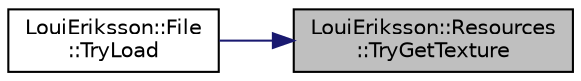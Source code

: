 digraph "LouiEriksson::Resources::TryGetTexture"
{
 // LATEX_PDF_SIZE
  edge [fontname="Helvetica",fontsize="10",labelfontname="Helvetica",labelfontsize="10"];
  node [fontname="Helvetica",fontsize="10",shape=record];
  rankdir="RL";
  Node1 [label="LouiEriksson::Resources\l::TryGetTexture",height=0.2,width=0.4,color="black", fillcolor="grey75", style="filled", fontcolor="black",tooltip=" "];
  Node1 -> Node2 [dir="back",color="midnightblue",fontsize="10",style="solid"];
  Node2 [label="LouiEriksson::File\l::TryLoad",height=0.2,width=0.4,color="black", fillcolor="white", style="filled",URL="$class_loui_eriksson_1_1_file.html#a7f37347379f5423bd8a0748fee370e4d",tooltip=" "];
}

